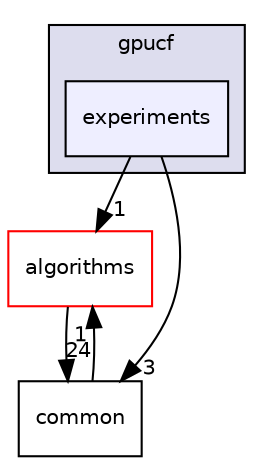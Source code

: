 digraph "/home/travis/build/AliceO2Group/AliceO2/GPU/GPUTracking/gpucf/src/gpucf/experiments" {
  bgcolor=transparent;
  compound=true
  node [ fontsize="10", fontname="Helvetica"];
  edge [ labelfontsize="10", labelfontname="Helvetica"];
  subgraph clusterdir_1f37fe911f5f6fdd23ae7f4624eb6bed {
    graph [ bgcolor="#ddddee", pencolor="black", label="gpucf" fontname="Helvetica", fontsize="10", URL="dir_1f37fe911f5f6fdd23ae7f4624eb6bed.html"]
  dir_aa6a546dabd4ce8988a4e582c5d535fe [shape=box, label="experiments", style="filled", fillcolor="#eeeeff", pencolor="black", URL="dir_aa6a546dabd4ce8988a4e582c5d535fe.html"];
  }
  dir_879532f6cbe4a9fc2c5a2b53fdd6aab9 [shape=box label="algorithms" color="red" URL="dir_879532f6cbe4a9fc2c5a2b53fdd6aab9.html"];
  dir_38cee04c34cfb929585cd851b54cb791 [shape=box label="common" URL="dir_38cee04c34cfb929585cd851b54cb791.html"];
  dir_879532f6cbe4a9fc2c5a2b53fdd6aab9->dir_38cee04c34cfb929585cd851b54cb791 [headlabel="24", labeldistance=1.5 headhref="dir_000599_000100.html"];
  dir_38cee04c34cfb929585cd851b54cb791->dir_879532f6cbe4a9fc2c5a2b53fdd6aab9 [headlabel="1", labeldistance=1.5 headhref="dir_000100_000599.html"];
  dir_aa6a546dabd4ce8988a4e582c5d535fe->dir_879532f6cbe4a9fc2c5a2b53fdd6aab9 [headlabel="1", labeldistance=1.5 headhref="dir_000605_000599.html"];
  dir_aa6a546dabd4ce8988a4e582c5d535fe->dir_38cee04c34cfb929585cd851b54cb791 [headlabel="3", labeldistance=1.5 headhref="dir_000605_000100.html"];
}
